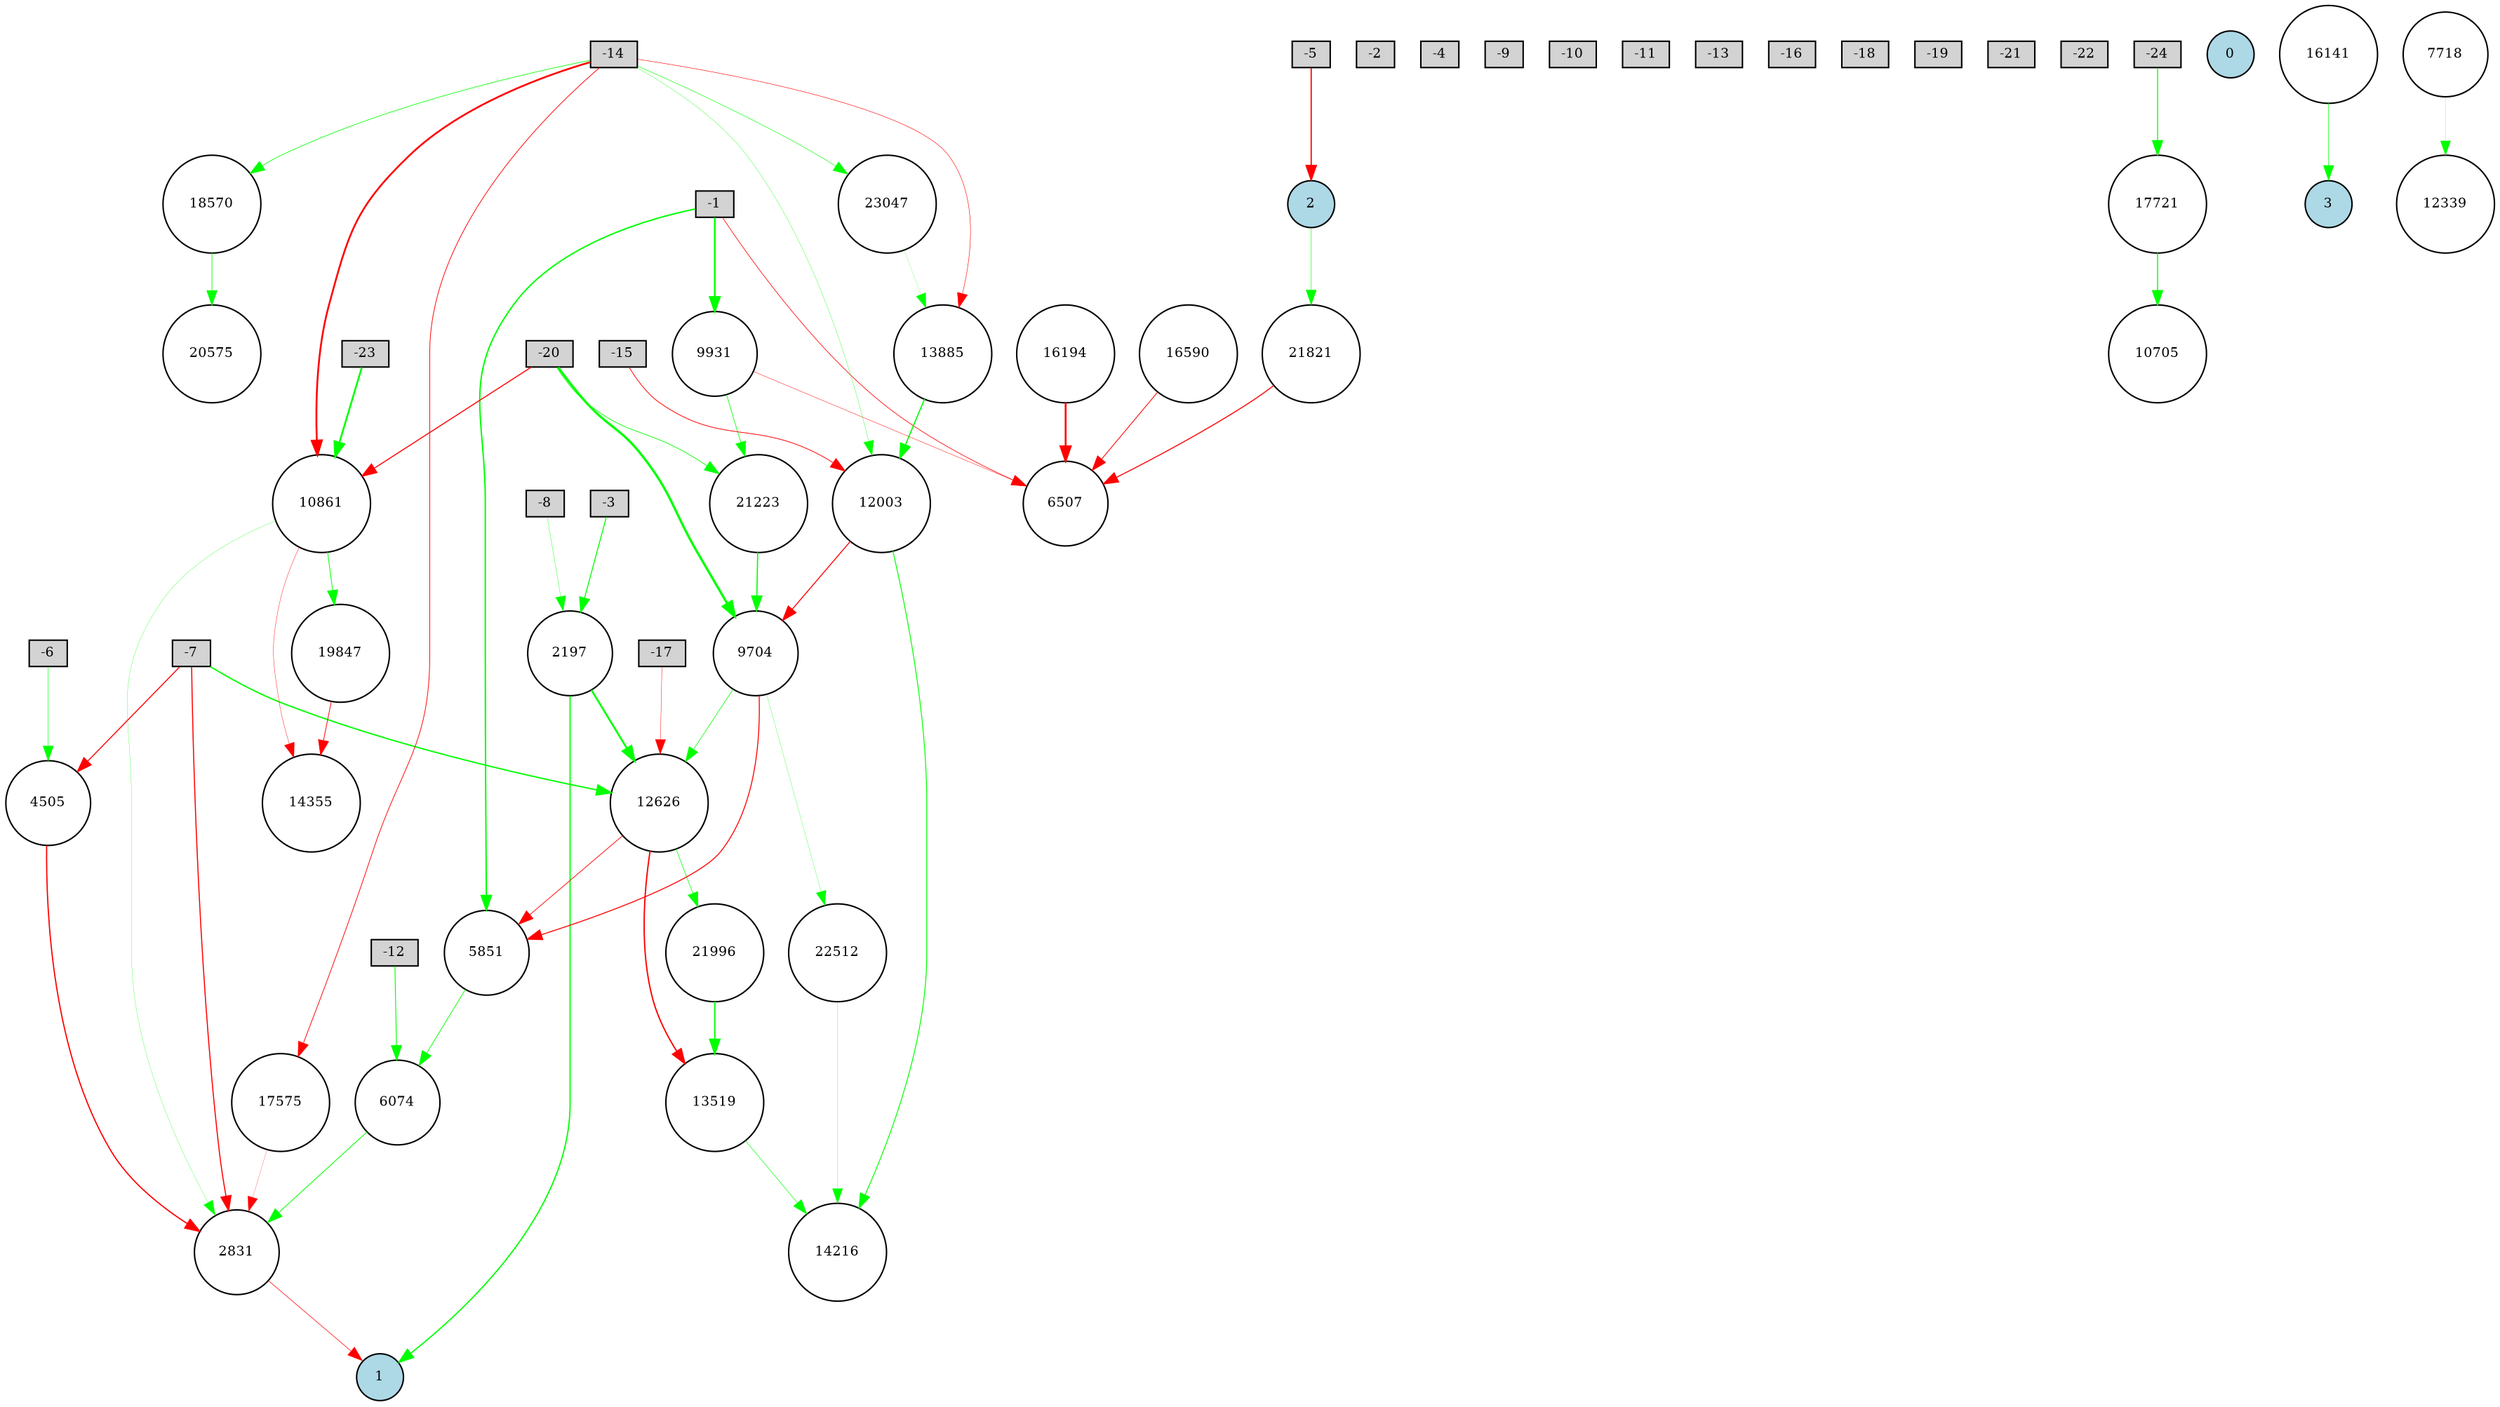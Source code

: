 digraph {
	node [fontsize=9 height=0.2 shape=circle width=0.2]
	-1 [fillcolor=lightgray shape=box style=filled]
	-2 [fillcolor=lightgray shape=box style=filled]
	-3 [fillcolor=lightgray shape=box style=filled]
	-4 [fillcolor=lightgray shape=box style=filled]
	-5 [fillcolor=lightgray shape=box style=filled]
	-6 [fillcolor=lightgray shape=box style=filled]
	-7 [fillcolor=lightgray shape=box style=filled]
	-8 [fillcolor=lightgray shape=box style=filled]
	-9 [fillcolor=lightgray shape=box style=filled]
	-10 [fillcolor=lightgray shape=box style=filled]
	-11 [fillcolor=lightgray shape=box style=filled]
	-12 [fillcolor=lightgray shape=box style=filled]
	-13 [fillcolor=lightgray shape=box style=filled]
	-14 [fillcolor=lightgray shape=box style=filled]
	-15 [fillcolor=lightgray shape=box style=filled]
	-16 [fillcolor=lightgray shape=box style=filled]
	-17 [fillcolor=lightgray shape=box style=filled]
	-18 [fillcolor=lightgray shape=box style=filled]
	-19 [fillcolor=lightgray shape=box style=filled]
	-20 [fillcolor=lightgray shape=box style=filled]
	-21 [fillcolor=lightgray shape=box style=filled]
	-22 [fillcolor=lightgray shape=box style=filled]
	-23 [fillcolor=lightgray shape=box style=filled]
	-24 [fillcolor=lightgray shape=box style=filled]
	0 [fillcolor=lightblue style=filled]
	1 [fillcolor=lightblue style=filled]
	2 [fillcolor=lightblue style=filled]
	3 [fillcolor=lightblue style=filled]
	19847 [fillcolor=white style=filled]
	14216 [fillcolor=white style=filled]
	23047 [fillcolor=white style=filled]
	18570 [fillcolor=white style=filled]
	16141 [fillcolor=white style=filled]
	2831 [fillcolor=white style=filled]
	14355 [fillcolor=white style=filled]
	2197 [fillcolor=white style=filled]
	4505 [fillcolor=white style=filled]
	7718 [fillcolor=white style=filled]
	17575 [fillcolor=white style=filled]
	12339 [fillcolor=white style=filled]
	17721 [fillcolor=white style=filled]
	6074 [fillcolor=white style=filled]
	13885 [fillcolor=white style=filled]
	21821 [fillcolor=white style=filled]
	16194 [fillcolor=white style=filled]
	9931 [fillcolor=white style=filled]
	16590 [fillcolor=white style=filled]
	13519 [fillcolor=white style=filled]
	10705 [fillcolor=white style=filled]
	12626 [fillcolor=white style=filled]
	5851 [fillcolor=white style=filled]
	20575 [fillcolor=white style=filled]
	12003 [fillcolor=white style=filled]
	21223 [fillcolor=white style=filled]
	9704 [fillcolor=white style=filled]
	6507 [fillcolor=white style=filled]
	21996 [fillcolor=white style=filled]
	10861 [fillcolor=white style=filled]
	22512 [fillcolor=white style=filled]
	-24 -> 17721 [color=green penwidth=0.6463858245755962 style=solid]
	9931 -> 21223 [color=green penwidth=0.4107370211173418 style=solid]
	12626 -> 21996 [color=green penwidth=0.3767011141537847 style=solid]
	12626 -> 13519 [color=red penwidth=0.9105387722523375 style=solid]
	-14 -> 10861 [color=red penwidth=1.2359614188751638 style=solid]
	2831 -> 1 [color=red penwidth=0.36207540509566316 style=solid]
	-1 -> 9931 [color=green penwidth=1.1260250463544876 style=solid]
	10861 -> 19847 [color=green penwidth=0.5087382407760492 style=solid]
	-7 -> 2831 [color=red penwidth=0.7318702263646224 style=solid]
	2197 -> 12626 [color=green penwidth=1.276408763230694 style=solid]
	12003 -> 9704 [color=red penwidth=0.6601905550882913 style=solid]
	-14 -> 12003 [color=green penwidth=0.1834970679620067 style=solid]
	9931 -> 6507 [color=red penwidth=0.234309950997073 style=solid]
	-1 -> 5851 [color=green penwidth=0.953064187971565 style=solid]
	-20 -> 10861 [color=red penwidth=0.6920338721949767 style=solid]
	-7 -> 4505 [color=red penwidth=0.6877806002173968 style=solid]
	-1 -> 6507 [color=red penwidth=0.4052513944636179 style=solid]
	10861 -> 14355 [color=red penwidth=0.21843060075335324 style=solid]
	9704 -> 22512 [color=green penwidth=0.15871482422100236 style=solid]
	6074 -> 2831 [color=green penwidth=0.5141608180889468 style=solid]
	17575 -> 2831 [color=red penwidth=0.13240177130269937 style=solid]
	4505 -> 2831 [color=red penwidth=0.8376601731451137 style=solid]
	16194 -> 6507 [color=red penwidth=1.2664166503314613 style=solid]
	21821 -> 6507 [color=red penwidth=0.6779111551123133 style=solid]
	-15 -> 12003 [color=red penwidth=0.4794490257867181 style=solid]
	-12 -> 6074 [color=green penwidth=0.5528639423930581 style=solid]
	2 -> 21821 [color=green penwidth=0.30311137897055185 style=solid]
	-14 -> 17575 [color=red penwidth=0.46476042091212943 style=solid]
	-7 -> 12626 [color=green penwidth=0.9090923419681207 style=solid]
	-14 -> 13885 [color=red penwidth=0.3012489830294925 style=solid]
	-6 -> 4505 [color=green penwidth=0.3179272946051842 style=solid]
	-20 -> 9704 [color=green penwidth=1.579844296491145 style=solid]
	18570 -> 20575 [color=green penwidth=0.4369791135996013 style=solid]
	16590 -> 6507 [color=red penwidth=0.5136106959959285 style=solid]
	21996 -> 13519 [color=green penwidth=0.929418659922864 style=solid]
	9704 -> 12626 [color=green penwidth=0.38989399570425753 style=solid]
	9704 -> 5851 [color=red penwidth=0.6475056090335713 style=solid]
	7718 -> 12339 [color=green penwidth=0.11092120691382441 style=solid]
	5851 -> 6074 [color=green penwidth=0.4604063388155213 style=solid]
	16141 -> 3 [color=green penwidth=0.369945323912482 style=solid]
	2197 -> 1 [color=green penwidth=0.8617322165114482 style=solid]
	10861 -> 2831 [color=green penwidth=0.1569347758286052 style=solid]
	12626 -> 5851 [color=red penwidth=0.45021504133850765 style=solid]
	19847 -> 14355 [color=red penwidth=0.4749797512407249 style=solid]
	-3 -> 2197 [color=green penwidth=0.6384294842256021 style=solid]
	13885 -> 12003 [color=green penwidth=0.8030041374169063 style=solid]
	21223 -> 9704 [color=green penwidth=0.7918978669539674 style=solid]
	12003 -> 14216 [color=green penwidth=0.5906434610264255 style=solid]
	-14 -> 18570 [color=green penwidth=0.40989404879103464 style=solid]
	17721 -> 10705 [color=green penwidth=0.6940915238950587 style=solid]
	-20 -> 21223 [color=green penwidth=0.43630447061924127 style=solid]
	22512 -> 14216 [color=green penwidth=0.1665104859884654 style=solid]
	13519 -> 14216 [color=green penwidth=0.337057459683206 style=solid]
	-14 -> 23047 [color=green penwidth=0.3112097317992665 style=solid]
	-8 -> 2197 [color=green penwidth=0.2051141364526287 style=solid]
	-23 -> 10861 [color=green penwidth=1.234902758198665 style=solid]
	-17 -> 12626 [color=red penwidth=0.23711194599353802 style=solid]
	-5 -> 2 [color=red penwidth=0.8479479561528284 style=solid]
	23047 -> 13885 [color=green penwidth=0.11321884449638417 style=solid]
}

